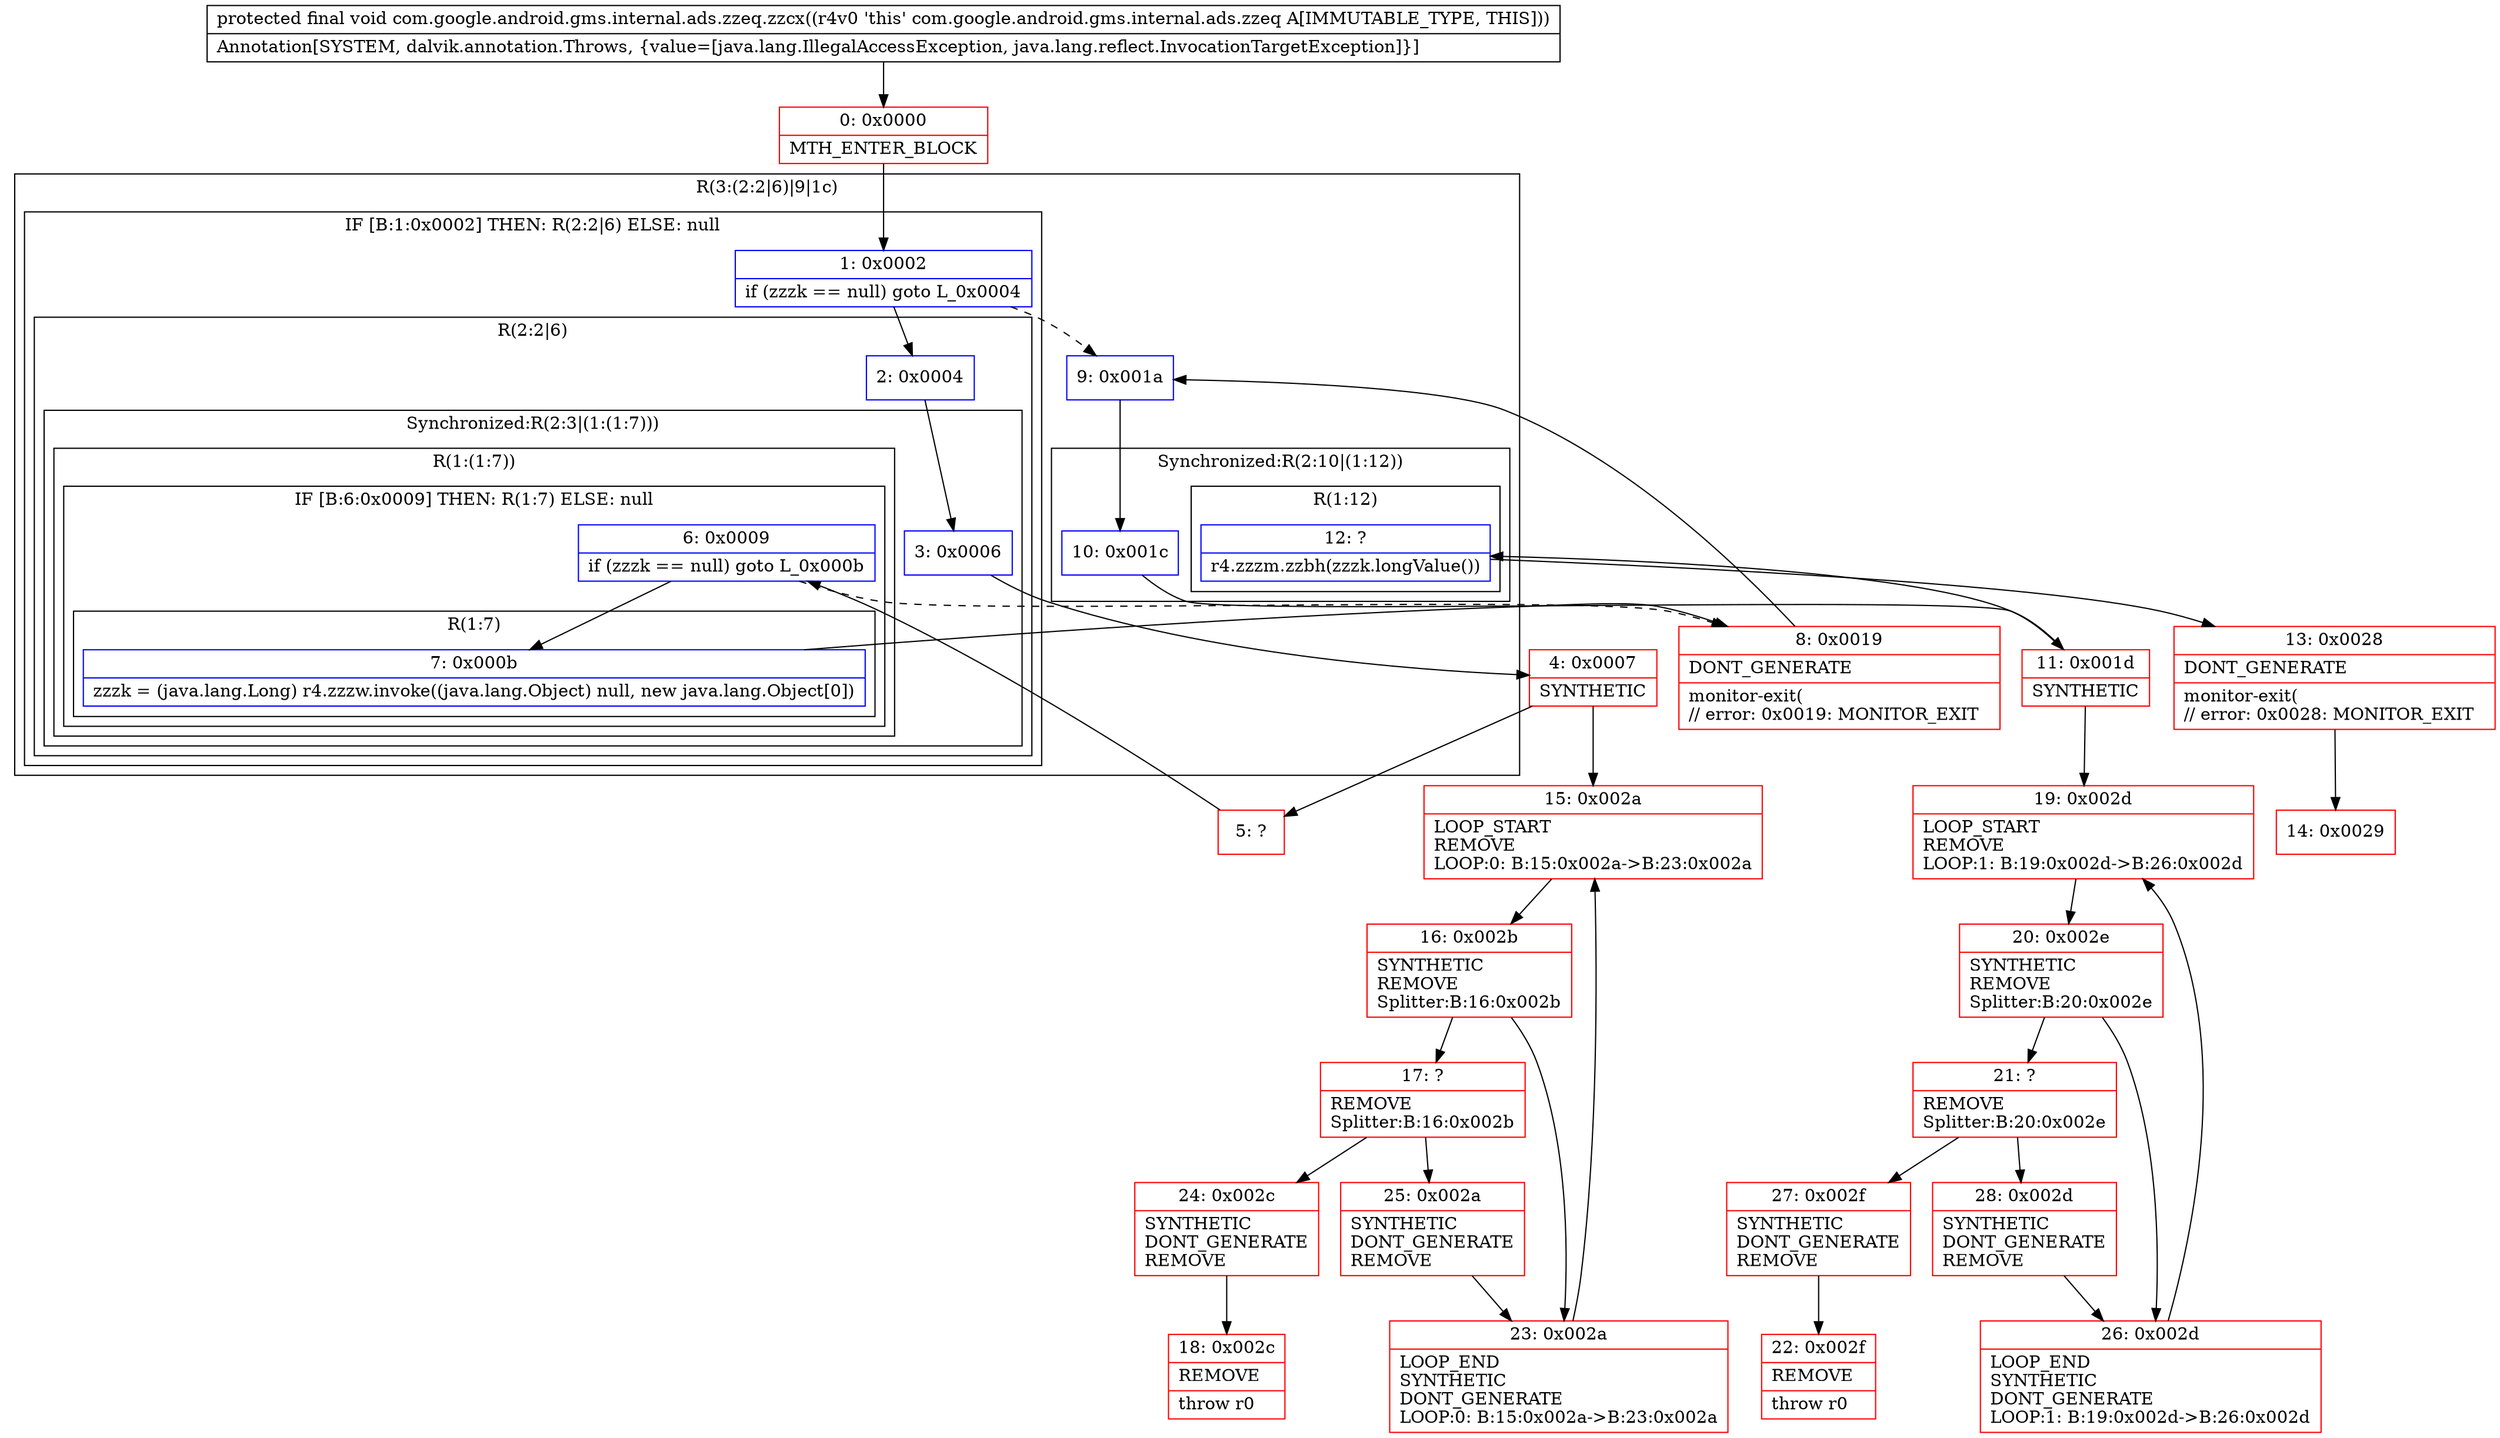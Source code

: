digraph "CFG forcom.google.android.gms.internal.ads.zzeq.zzcx()V" {
subgraph cluster_Region_1730187597 {
label = "R(3:(2:2|6)|9|1c)";
node [shape=record,color=blue];
subgraph cluster_IfRegion_1051686332 {
label = "IF [B:1:0x0002] THEN: R(2:2|6) ELSE: null";
node [shape=record,color=blue];
Node_1 [shape=record,label="{1\:\ 0x0002|if (zzzk == null) goto L_0x0004\l}"];
subgraph cluster_Region_1927677141 {
label = "R(2:2|6)";
node [shape=record,color=blue];
Node_2 [shape=record,label="{2\:\ 0x0004}"];
subgraph cluster_SynchronizedRegion_253018609 {
label = "Synchronized:R(2:3|(1:(1:7)))";
node [shape=record,color=blue];
Node_3 [shape=record,label="{3\:\ 0x0006}"];
subgraph cluster_Region_1826456487 {
label = "R(1:(1:7))";
node [shape=record,color=blue];
subgraph cluster_IfRegion_689572117 {
label = "IF [B:6:0x0009] THEN: R(1:7) ELSE: null";
node [shape=record,color=blue];
Node_6 [shape=record,label="{6\:\ 0x0009|if (zzzk == null) goto L_0x000b\l}"];
subgraph cluster_Region_1805148239 {
label = "R(1:7)";
node [shape=record,color=blue];
Node_7 [shape=record,label="{7\:\ 0x000b|zzzk = (java.lang.Long) r4.zzzw.invoke((java.lang.Object) null, new java.lang.Object[0])\l}"];
}
}
}
}
}
}
Node_9 [shape=record,label="{9\:\ 0x001a}"];
subgraph cluster_SynchronizedRegion_1118453636 {
label = "Synchronized:R(2:10|(1:12))";
node [shape=record,color=blue];
Node_10 [shape=record,label="{10\:\ 0x001c}"];
subgraph cluster_Region_1114262733 {
label = "R(1:12)";
node [shape=record,color=blue];
Node_12 [shape=record,label="{12\:\ ?|r4.zzzm.zzbh(zzzk.longValue())\l}"];
}
}
}
Node_0 [shape=record,color=red,label="{0\:\ 0x0000|MTH_ENTER_BLOCK\l}"];
Node_4 [shape=record,color=red,label="{4\:\ 0x0007|SYNTHETIC\l}"];
Node_5 [shape=record,color=red,label="{5\:\ ?}"];
Node_8 [shape=record,color=red,label="{8\:\ 0x0019|DONT_GENERATE\l|monitor\-exit(\l\/\/ error: 0x0019: MONITOR_EXIT  \l}"];
Node_11 [shape=record,color=red,label="{11\:\ 0x001d|SYNTHETIC\l}"];
Node_13 [shape=record,color=red,label="{13\:\ 0x0028|DONT_GENERATE\l|monitor\-exit(\l\/\/ error: 0x0028: MONITOR_EXIT  \l}"];
Node_14 [shape=record,color=red,label="{14\:\ 0x0029}"];
Node_15 [shape=record,color=red,label="{15\:\ 0x002a|LOOP_START\lREMOVE\lLOOP:0: B:15:0x002a\-\>B:23:0x002a\l}"];
Node_16 [shape=record,color=red,label="{16\:\ 0x002b|SYNTHETIC\lREMOVE\lSplitter:B:16:0x002b\l}"];
Node_17 [shape=record,color=red,label="{17\:\ ?|REMOVE\lSplitter:B:16:0x002b\l}"];
Node_18 [shape=record,color=red,label="{18\:\ 0x002c|REMOVE\l|throw r0\l}"];
Node_19 [shape=record,color=red,label="{19\:\ 0x002d|LOOP_START\lREMOVE\lLOOP:1: B:19:0x002d\-\>B:26:0x002d\l}"];
Node_20 [shape=record,color=red,label="{20\:\ 0x002e|SYNTHETIC\lREMOVE\lSplitter:B:20:0x002e\l}"];
Node_21 [shape=record,color=red,label="{21\:\ ?|REMOVE\lSplitter:B:20:0x002e\l}"];
Node_22 [shape=record,color=red,label="{22\:\ 0x002f|REMOVE\l|throw r0\l}"];
Node_23 [shape=record,color=red,label="{23\:\ 0x002a|LOOP_END\lSYNTHETIC\lDONT_GENERATE\lLOOP:0: B:15:0x002a\-\>B:23:0x002a\l}"];
Node_24 [shape=record,color=red,label="{24\:\ 0x002c|SYNTHETIC\lDONT_GENERATE\lREMOVE\l}"];
Node_25 [shape=record,color=red,label="{25\:\ 0x002a|SYNTHETIC\lDONT_GENERATE\lREMOVE\l}"];
Node_26 [shape=record,color=red,label="{26\:\ 0x002d|LOOP_END\lSYNTHETIC\lDONT_GENERATE\lLOOP:1: B:19:0x002d\-\>B:26:0x002d\l}"];
Node_27 [shape=record,color=red,label="{27\:\ 0x002f|SYNTHETIC\lDONT_GENERATE\lREMOVE\l}"];
Node_28 [shape=record,color=red,label="{28\:\ 0x002d|SYNTHETIC\lDONT_GENERATE\lREMOVE\l}"];
MethodNode[shape=record,label="{protected final void com.google.android.gms.internal.ads.zzeq.zzcx((r4v0 'this' com.google.android.gms.internal.ads.zzeq A[IMMUTABLE_TYPE, THIS]))  | Annotation[SYSTEM, dalvik.annotation.Throws, \{value=[java.lang.IllegalAccessException, java.lang.reflect.InvocationTargetException]\}]\l}"];
MethodNode -> Node_0;
Node_1 -> Node_2;
Node_1 -> Node_9[style=dashed];
Node_2 -> Node_3;
Node_3 -> Node_4;
Node_6 -> Node_7;
Node_6 -> Node_8[style=dashed];
Node_7 -> Node_8;
Node_9 -> Node_10;
Node_10 -> Node_11;
Node_12 -> Node_13;
Node_0 -> Node_1;
Node_4 -> Node_5;
Node_4 -> Node_15;
Node_5 -> Node_6;
Node_8 -> Node_9;
Node_11 -> Node_12;
Node_11 -> Node_19;
Node_13 -> Node_14;
Node_15 -> Node_16;
Node_16 -> Node_17;
Node_16 -> Node_23;
Node_17 -> Node_24;
Node_17 -> Node_25;
Node_19 -> Node_20;
Node_20 -> Node_21;
Node_20 -> Node_26;
Node_21 -> Node_27;
Node_21 -> Node_28;
Node_23 -> Node_15;
Node_24 -> Node_18;
Node_25 -> Node_23;
Node_26 -> Node_19;
Node_27 -> Node_22;
Node_28 -> Node_26;
}

